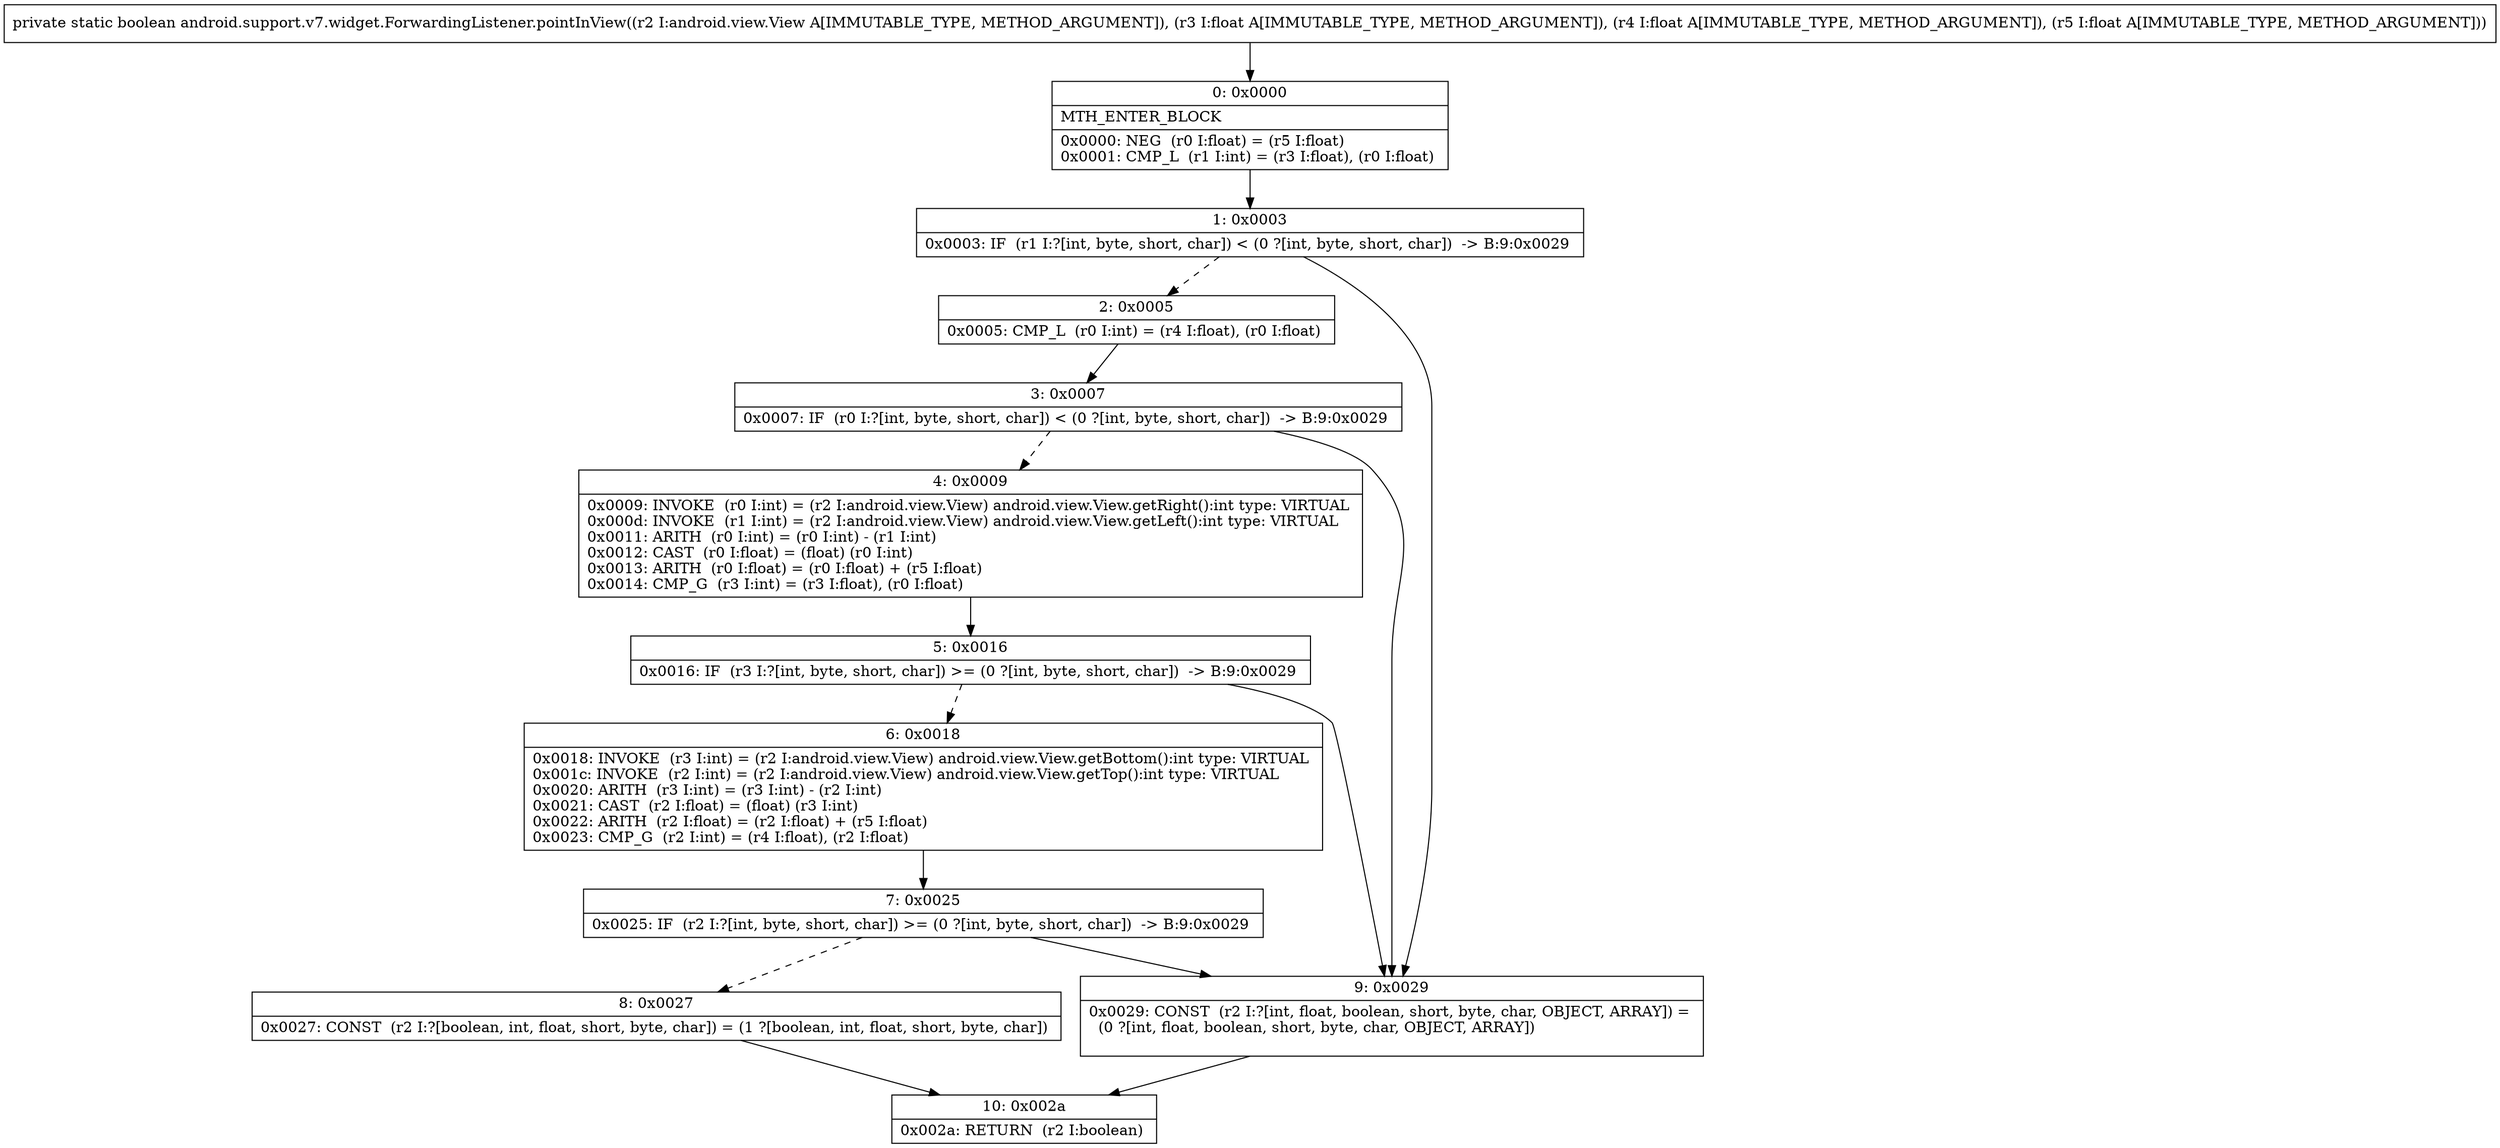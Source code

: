 digraph "CFG forandroid.support.v7.widget.ForwardingListener.pointInView(Landroid\/view\/View;FFF)Z" {
Node_0 [shape=record,label="{0\:\ 0x0000|MTH_ENTER_BLOCK\l|0x0000: NEG  (r0 I:float) = (r5 I:float) \l0x0001: CMP_L  (r1 I:int) = (r3 I:float), (r0 I:float) \l}"];
Node_1 [shape=record,label="{1\:\ 0x0003|0x0003: IF  (r1 I:?[int, byte, short, char]) \< (0 ?[int, byte, short, char])  \-\> B:9:0x0029 \l}"];
Node_2 [shape=record,label="{2\:\ 0x0005|0x0005: CMP_L  (r0 I:int) = (r4 I:float), (r0 I:float) \l}"];
Node_3 [shape=record,label="{3\:\ 0x0007|0x0007: IF  (r0 I:?[int, byte, short, char]) \< (0 ?[int, byte, short, char])  \-\> B:9:0x0029 \l}"];
Node_4 [shape=record,label="{4\:\ 0x0009|0x0009: INVOKE  (r0 I:int) = (r2 I:android.view.View) android.view.View.getRight():int type: VIRTUAL \l0x000d: INVOKE  (r1 I:int) = (r2 I:android.view.View) android.view.View.getLeft():int type: VIRTUAL \l0x0011: ARITH  (r0 I:int) = (r0 I:int) \- (r1 I:int) \l0x0012: CAST  (r0 I:float) = (float) (r0 I:int) \l0x0013: ARITH  (r0 I:float) = (r0 I:float) + (r5 I:float) \l0x0014: CMP_G  (r3 I:int) = (r3 I:float), (r0 I:float) \l}"];
Node_5 [shape=record,label="{5\:\ 0x0016|0x0016: IF  (r3 I:?[int, byte, short, char]) \>= (0 ?[int, byte, short, char])  \-\> B:9:0x0029 \l}"];
Node_6 [shape=record,label="{6\:\ 0x0018|0x0018: INVOKE  (r3 I:int) = (r2 I:android.view.View) android.view.View.getBottom():int type: VIRTUAL \l0x001c: INVOKE  (r2 I:int) = (r2 I:android.view.View) android.view.View.getTop():int type: VIRTUAL \l0x0020: ARITH  (r3 I:int) = (r3 I:int) \- (r2 I:int) \l0x0021: CAST  (r2 I:float) = (float) (r3 I:int) \l0x0022: ARITH  (r2 I:float) = (r2 I:float) + (r5 I:float) \l0x0023: CMP_G  (r2 I:int) = (r4 I:float), (r2 I:float) \l}"];
Node_7 [shape=record,label="{7\:\ 0x0025|0x0025: IF  (r2 I:?[int, byte, short, char]) \>= (0 ?[int, byte, short, char])  \-\> B:9:0x0029 \l}"];
Node_8 [shape=record,label="{8\:\ 0x0027|0x0027: CONST  (r2 I:?[boolean, int, float, short, byte, char]) = (1 ?[boolean, int, float, short, byte, char]) \l}"];
Node_9 [shape=record,label="{9\:\ 0x0029|0x0029: CONST  (r2 I:?[int, float, boolean, short, byte, char, OBJECT, ARRAY]) = \l  (0 ?[int, float, boolean, short, byte, char, OBJECT, ARRAY])\l \l}"];
Node_10 [shape=record,label="{10\:\ 0x002a|0x002a: RETURN  (r2 I:boolean) \l}"];
MethodNode[shape=record,label="{private static boolean android.support.v7.widget.ForwardingListener.pointInView((r2 I:android.view.View A[IMMUTABLE_TYPE, METHOD_ARGUMENT]), (r3 I:float A[IMMUTABLE_TYPE, METHOD_ARGUMENT]), (r4 I:float A[IMMUTABLE_TYPE, METHOD_ARGUMENT]), (r5 I:float A[IMMUTABLE_TYPE, METHOD_ARGUMENT])) }"];
MethodNode -> Node_0;
Node_0 -> Node_1;
Node_1 -> Node_2[style=dashed];
Node_1 -> Node_9;
Node_2 -> Node_3;
Node_3 -> Node_4[style=dashed];
Node_3 -> Node_9;
Node_4 -> Node_5;
Node_5 -> Node_6[style=dashed];
Node_5 -> Node_9;
Node_6 -> Node_7;
Node_7 -> Node_8[style=dashed];
Node_7 -> Node_9;
Node_8 -> Node_10;
Node_9 -> Node_10;
}

